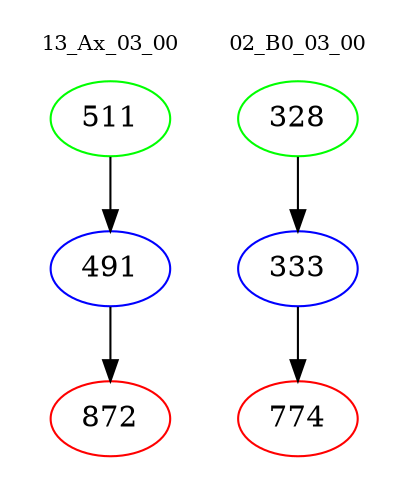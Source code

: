 digraph{
subgraph cluster_0 {
color = white
label = "13_Ax_03_00";
fontsize=10;
T0_511 [label="511", color="green"]
T0_511 -> T0_491 [color="black"]
T0_491 [label="491", color="blue"]
T0_491 -> T0_872 [color="black"]
T0_872 [label="872", color="red"]
}
subgraph cluster_1 {
color = white
label = "02_B0_03_00";
fontsize=10;
T1_328 [label="328", color="green"]
T1_328 -> T1_333 [color="black"]
T1_333 [label="333", color="blue"]
T1_333 -> T1_774 [color="black"]
T1_774 [label="774", color="red"]
}
}

